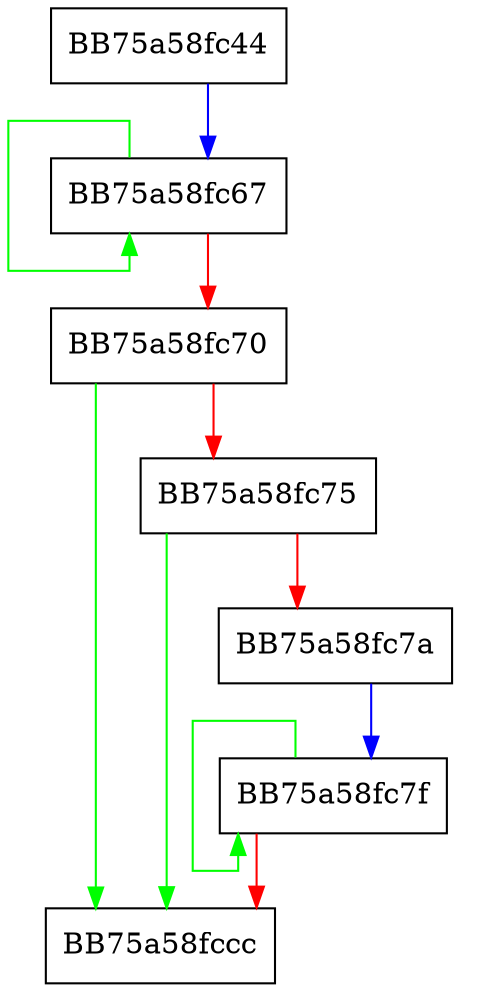 digraph DecryptBuffer {
  node [shape="box"];
  graph [splines=ortho];
  BB75a58fc44 -> BB75a58fc67 [color="blue"];
  BB75a58fc67 -> BB75a58fc67 [color="green"];
  BB75a58fc67 -> BB75a58fc70 [color="red"];
  BB75a58fc70 -> BB75a58fccc [color="green"];
  BB75a58fc70 -> BB75a58fc75 [color="red"];
  BB75a58fc75 -> BB75a58fccc [color="green"];
  BB75a58fc75 -> BB75a58fc7a [color="red"];
  BB75a58fc7a -> BB75a58fc7f [color="blue"];
  BB75a58fc7f -> BB75a58fc7f [color="green"];
  BB75a58fc7f -> BB75a58fccc [color="red"];
}